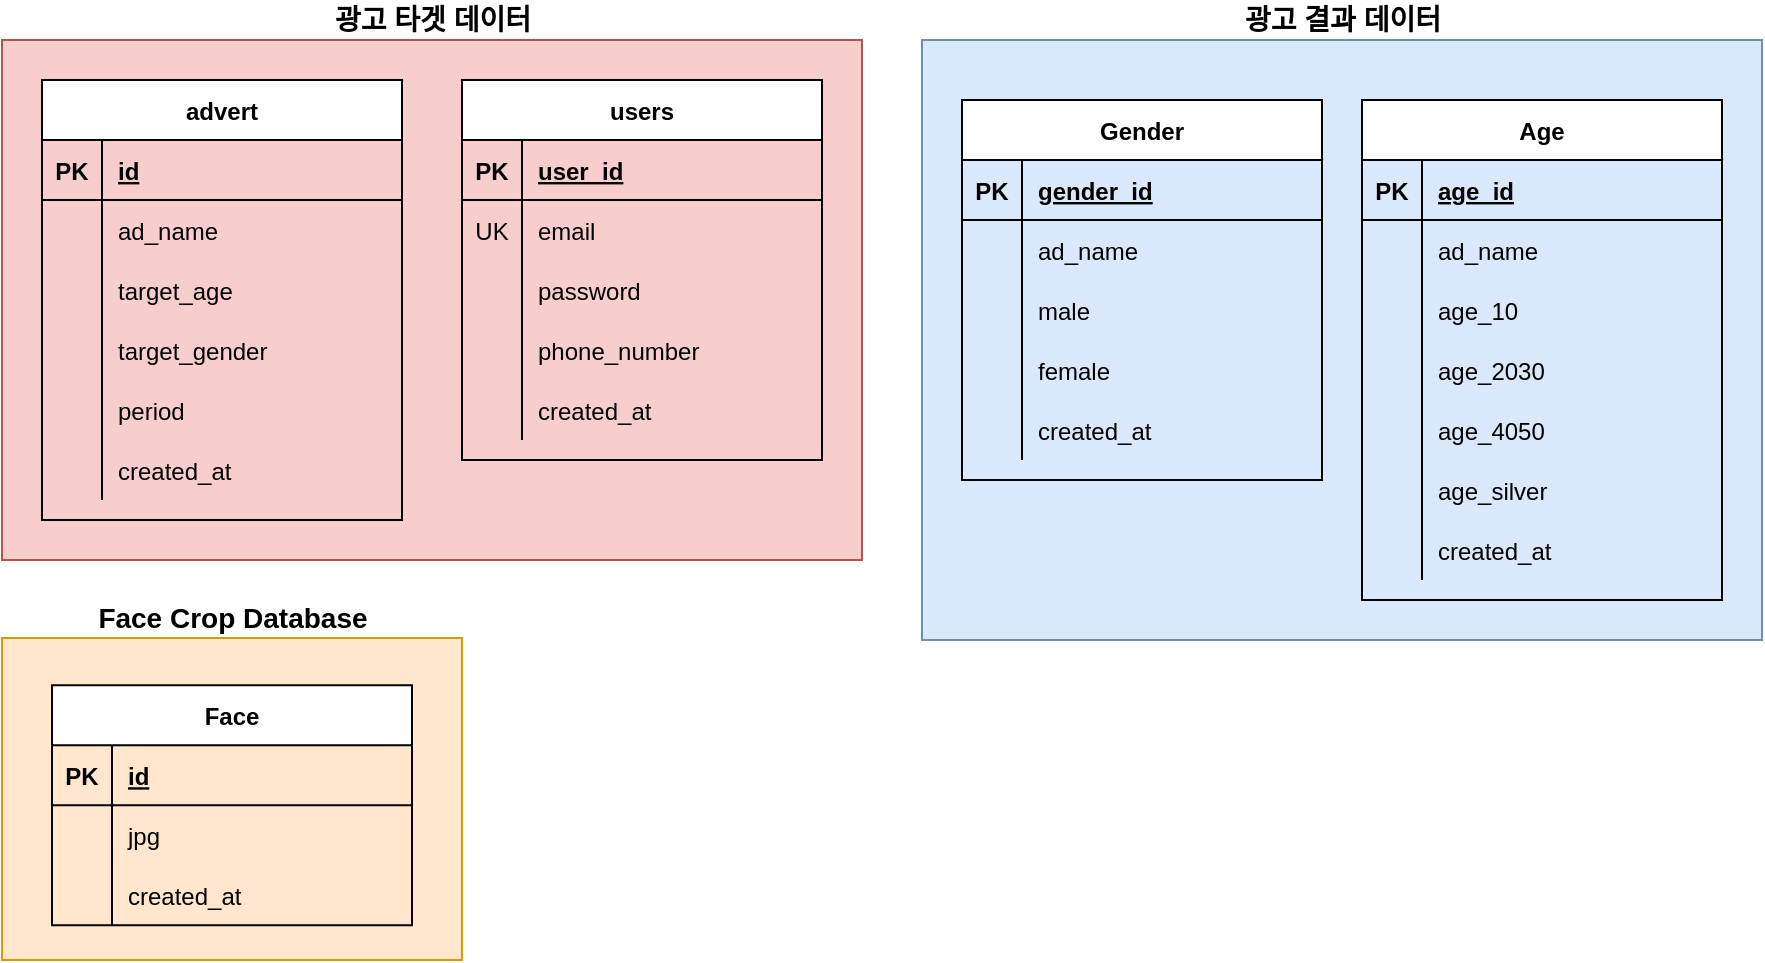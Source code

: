 <mxfile version="14.6.11" type="github">
  <diagram id="CZwCJWjIGZkeecl9-mj0" name="Page-1">
    <mxGraphModel dx="1038" dy="548" grid="1" gridSize="10" guides="1" tooltips="1" connect="1" arrows="1" fold="1" page="1" pageScale="1" pageWidth="827" pageHeight="1169" math="0" shadow="0">
      <root>
        <mxCell id="0" />
        <mxCell id="1" parent="0" />
        <mxCell id="NMq6C22qTHDvg2JfIGmx-11" value="" style="group" parent="1" vertex="1" connectable="0">
          <mxGeometry x="40" y="340" width="230" height="180" as="geometry" />
        </mxCell>
        <mxCell id="LEYosAIyRrcLW5H4682l-14" value="" style="verticalLabelPosition=bottom;verticalAlign=top;html=1;shape=mxgraph.basic.rect;fillColor2=none;strokeWidth=1;size=20;indent=5;fillColor=#ffe6cc;strokeColor=#d79b00;" parent="NMq6C22qTHDvg2JfIGmx-11" vertex="1">
          <mxGeometry y="18.95" width="230" height="161.05" as="geometry" />
        </mxCell>
        <mxCell id="LEYosAIyRrcLW5H4682l-1" value="Face" style="shape=table;startSize=30;container=1;collapsible=1;childLayout=tableLayout;fixedRows=1;rowLines=0;fontStyle=1;align=center;resizeLast=1;" parent="NMq6C22qTHDvg2JfIGmx-11" vertex="1">
          <mxGeometry x="25" y="42.632" width="180" height="120" as="geometry" />
        </mxCell>
        <mxCell id="LEYosAIyRrcLW5H4682l-2" value="" style="shape=partialRectangle;collapsible=0;dropTarget=0;pointerEvents=0;fillColor=none;top=0;left=0;bottom=1;right=0;points=[[0,0.5],[1,0.5]];portConstraint=eastwest;" parent="LEYosAIyRrcLW5H4682l-1" vertex="1">
          <mxGeometry y="30" width="180" height="30" as="geometry" />
        </mxCell>
        <mxCell id="LEYosAIyRrcLW5H4682l-3" value="PK" style="shape=partialRectangle;connectable=0;fillColor=none;top=0;left=0;bottom=0;right=0;fontStyle=1;overflow=hidden;" parent="LEYosAIyRrcLW5H4682l-2" vertex="1">
          <mxGeometry width="30" height="30" as="geometry" />
        </mxCell>
        <mxCell id="LEYosAIyRrcLW5H4682l-4" value="id" style="shape=partialRectangle;connectable=0;fillColor=none;top=0;left=0;bottom=0;right=0;align=left;spacingLeft=6;fontStyle=5;overflow=hidden;" parent="LEYosAIyRrcLW5H4682l-2" vertex="1">
          <mxGeometry x="30" width="150" height="30" as="geometry" />
        </mxCell>
        <mxCell id="LEYosAIyRrcLW5H4682l-5" value="" style="shape=partialRectangle;collapsible=0;dropTarget=0;pointerEvents=0;fillColor=none;top=0;left=0;bottom=0;right=0;points=[[0,0.5],[1,0.5]];portConstraint=eastwest;" parent="LEYosAIyRrcLW5H4682l-1" vertex="1">
          <mxGeometry y="60" width="180" height="30" as="geometry" />
        </mxCell>
        <mxCell id="LEYosAIyRrcLW5H4682l-6" value="" style="shape=partialRectangle;connectable=0;fillColor=none;top=0;left=0;bottom=0;right=0;editable=1;overflow=hidden;" parent="LEYosAIyRrcLW5H4682l-5" vertex="1">
          <mxGeometry width="30" height="30" as="geometry" />
        </mxCell>
        <mxCell id="LEYosAIyRrcLW5H4682l-7" value="jpg" style="shape=partialRectangle;connectable=0;fillColor=none;top=0;left=0;bottom=0;right=0;align=left;spacingLeft=6;overflow=hidden;" parent="LEYosAIyRrcLW5H4682l-5" vertex="1">
          <mxGeometry x="30" width="150" height="30" as="geometry" />
        </mxCell>
        <mxCell id="LEYosAIyRrcLW5H4682l-17" value="" style="shape=partialRectangle;collapsible=0;dropTarget=0;pointerEvents=0;fillColor=none;top=0;left=0;bottom=0;right=0;points=[[0,0.5],[1,0.5]];portConstraint=eastwest;" parent="LEYosAIyRrcLW5H4682l-1" vertex="1">
          <mxGeometry y="90" width="180" height="30" as="geometry" />
        </mxCell>
        <mxCell id="LEYosAIyRrcLW5H4682l-18" value="" style="shape=partialRectangle;connectable=0;fillColor=none;top=0;left=0;bottom=0;right=0;editable=1;overflow=hidden;" parent="LEYosAIyRrcLW5H4682l-17" vertex="1">
          <mxGeometry width="30" height="30" as="geometry" />
        </mxCell>
        <mxCell id="LEYosAIyRrcLW5H4682l-19" value="created_at" style="shape=partialRectangle;connectable=0;fillColor=none;top=0;left=0;bottom=0;right=0;align=left;spacingLeft=6;overflow=hidden;" parent="LEYosAIyRrcLW5H4682l-17" vertex="1">
          <mxGeometry x="30" width="150" height="30" as="geometry" />
        </mxCell>
        <mxCell id="LEYosAIyRrcLW5H4682l-15" value="&lt;font style=&quot;font-size: 14px&quot;&gt;&lt;b&gt;Face Crop Database&lt;/b&gt;&lt;/font&gt;" style="text;html=1;strokeColor=none;fillColor=none;align=center;verticalAlign=middle;whiteSpace=wrap;rounded=0;" parent="NMq6C22qTHDvg2JfIGmx-11" vertex="1">
          <mxGeometry x="37.5" width="155" height="18.947" as="geometry" />
        </mxCell>
        <mxCell id="NMq6C22qTHDvg2JfIGmx-36" value="" style="group" parent="1" vertex="1" connectable="0">
          <mxGeometry x="500" y="40" width="420" height="320" as="geometry" />
        </mxCell>
        <mxCell id="LEYosAIyRrcLW5H4682l-59" value="" style="rounded=0;whiteSpace=wrap;html=1;fillColor=#dae8fc;strokeColor=#6c8ebf;" parent="NMq6C22qTHDvg2JfIGmx-36" vertex="1">
          <mxGeometry y="20" width="420" height="300" as="geometry" />
        </mxCell>
        <mxCell id="LEYosAIyRrcLW5H4682l-20" value="Gender" style="shape=table;startSize=30;container=1;collapsible=1;childLayout=tableLayout;fixedRows=1;rowLines=0;fontStyle=1;align=center;resizeLast=1;" parent="NMq6C22qTHDvg2JfIGmx-36" vertex="1">
          <mxGeometry x="20" y="50" width="180" height="190" as="geometry" />
        </mxCell>
        <mxCell id="LEYosAIyRrcLW5H4682l-21" value="" style="shape=partialRectangle;collapsible=0;dropTarget=0;pointerEvents=0;fillColor=none;top=0;left=0;bottom=1;right=0;points=[[0,0.5],[1,0.5]];portConstraint=eastwest;" parent="LEYosAIyRrcLW5H4682l-20" vertex="1">
          <mxGeometry y="30" width="180" height="30" as="geometry" />
        </mxCell>
        <mxCell id="LEYosAIyRrcLW5H4682l-22" value="PK" style="shape=partialRectangle;connectable=0;fillColor=none;top=0;left=0;bottom=0;right=0;fontStyle=1;overflow=hidden;" parent="LEYosAIyRrcLW5H4682l-21" vertex="1">
          <mxGeometry width="30" height="30" as="geometry" />
        </mxCell>
        <mxCell id="LEYosAIyRrcLW5H4682l-23" value="gender_id" style="shape=partialRectangle;connectable=0;fillColor=none;top=0;left=0;bottom=0;right=0;align=left;spacingLeft=6;fontStyle=5;overflow=hidden;" parent="LEYosAIyRrcLW5H4682l-21" vertex="1">
          <mxGeometry x="30" width="150" height="30" as="geometry" />
        </mxCell>
        <mxCell id="LEYosAIyRrcLW5H4682l-27" value="" style="shape=partialRectangle;collapsible=0;dropTarget=0;pointerEvents=0;fillColor=none;top=0;left=0;bottom=0;right=0;points=[[0,0.5],[1,0.5]];portConstraint=eastwest;" parent="LEYosAIyRrcLW5H4682l-20" vertex="1">
          <mxGeometry y="60" width="180" height="30" as="geometry" />
        </mxCell>
        <mxCell id="LEYosAIyRrcLW5H4682l-28" value="" style="shape=partialRectangle;connectable=0;fillColor=none;top=0;left=0;bottom=0;right=0;editable=1;overflow=hidden;" parent="LEYosAIyRrcLW5H4682l-27" vertex="1">
          <mxGeometry width="30" height="30" as="geometry" />
        </mxCell>
        <mxCell id="LEYosAIyRrcLW5H4682l-29" value="ad_name" style="shape=partialRectangle;connectable=0;fillColor=none;top=0;left=0;bottom=0;right=0;align=left;spacingLeft=6;overflow=hidden;" parent="LEYosAIyRrcLW5H4682l-27" vertex="1">
          <mxGeometry x="30" width="150" height="30" as="geometry" />
        </mxCell>
        <mxCell id="LEYosAIyRrcLW5H4682l-24" value="" style="shape=partialRectangle;collapsible=0;dropTarget=0;pointerEvents=0;fillColor=none;top=0;left=0;bottom=0;right=0;points=[[0,0.5],[1,0.5]];portConstraint=eastwest;" parent="LEYosAIyRrcLW5H4682l-20" vertex="1">
          <mxGeometry y="90" width="180" height="30" as="geometry" />
        </mxCell>
        <mxCell id="LEYosAIyRrcLW5H4682l-25" value="" style="shape=partialRectangle;connectable=0;fillColor=none;top=0;left=0;bottom=0;right=0;editable=1;overflow=hidden;" parent="LEYosAIyRrcLW5H4682l-24" vertex="1">
          <mxGeometry width="30" height="30" as="geometry" />
        </mxCell>
        <mxCell id="LEYosAIyRrcLW5H4682l-26" value="male" style="shape=partialRectangle;connectable=0;fillColor=none;top=0;left=0;bottom=0;right=0;align=left;spacingLeft=6;overflow=hidden;" parent="LEYosAIyRrcLW5H4682l-24" vertex="1">
          <mxGeometry x="30" width="150" height="30" as="geometry" />
        </mxCell>
        <mxCell id="LPHKaq7oWmHZmCA3a_iF-7" value="" style="shape=partialRectangle;collapsible=0;dropTarget=0;pointerEvents=0;fillColor=none;top=0;left=0;bottom=0;right=0;points=[[0,0.5],[1,0.5]];portConstraint=eastwest;" parent="LEYosAIyRrcLW5H4682l-20" vertex="1">
          <mxGeometry y="120" width="180" height="30" as="geometry" />
        </mxCell>
        <mxCell id="LPHKaq7oWmHZmCA3a_iF-8" value="" style="shape=partialRectangle;connectable=0;fillColor=none;top=0;left=0;bottom=0;right=0;editable=1;overflow=hidden;" parent="LPHKaq7oWmHZmCA3a_iF-7" vertex="1">
          <mxGeometry width="30" height="30" as="geometry" />
        </mxCell>
        <mxCell id="LPHKaq7oWmHZmCA3a_iF-9" value="female" style="shape=partialRectangle;connectable=0;fillColor=none;top=0;left=0;bottom=0;right=0;align=left;spacingLeft=6;overflow=hidden;" parent="LPHKaq7oWmHZmCA3a_iF-7" vertex="1">
          <mxGeometry x="30" width="150" height="30" as="geometry" />
        </mxCell>
        <mxCell id="LEYosAIyRrcLW5H4682l-30" value="" style="shape=partialRectangle;collapsible=0;dropTarget=0;pointerEvents=0;fillColor=none;top=0;left=0;bottom=0;right=0;points=[[0,0.5],[1,0.5]];portConstraint=eastwest;" parent="LEYosAIyRrcLW5H4682l-20" vertex="1">
          <mxGeometry y="150" width="180" height="30" as="geometry" />
        </mxCell>
        <mxCell id="LEYosAIyRrcLW5H4682l-31" value="" style="shape=partialRectangle;connectable=0;fillColor=none;top=0;left=0;bottom=0;right=0;editable=1;overflow=hidden;" parent="LEYosAIyRrcLW5H4682l-30" vertex="1">
          <mxGeometry width="30" height="30" as="geometry" />
        </mxCell>
        <mxCell id="LEYosAIyRrcLW5H4682l-32" value="created_at" style="shape=partialRectangle;connectable=0;fillColor=none;top=0;left=0;bottom=0;right=0;align=left;spacingLeft=6;overflow=hidden;" parent="LEYosAIyRrcLW5H4682l-30" vertex="1">
          <mxGeometry x="30" width="150" height="30" as="geometry" />
        </mxCell>
        <mxCell id="LEYosAIyRrcLW5H4682l-33" value="Age" style="shape=table;startSize=30;container=1;collapsible=1;childLayout=tableLayout;fixedRows=1;rowLines=0;fontStyle=1;align=center;resizeLast=1;" parent="NMq6C22qTHDvg2JfIGmx-36" vertex="1">
          <mxGeometry x="220" y="50" width="180" height="250" as="geometry" />
        </mxCell>
        <mxCell id="LEYosAIyRrcLW5H4682l-34" value="" style="shape=partialRectangle;collapsible=0;dropTarget=0;pointerEvents=0;fillColor=none;top=0;left=0;bottom=1;right=0;points=[[0,0.5],[1,0.5]];portConstraint=eastwest;" parent="LEYosAIyRrcLW5H4682l-33" vertex="1">
          <mxGeometry y="30" width="180" height="30" as="geometry" />
        </mxCell>
        <mxCell id="LEYosAIyRrcLW5H4682l-35" value="PK" style="shape=partialRectangle;connectable=0;fillColor=none;top=0;left=0;bottom=0;right=0;fontStyle=1;overflow=hidden;" parent="LEYosAIyRrcLW5H4682l-34" vertex="1">
          <mxGeometry width="30" height="30" as="geometry" />
        </mxCell>
        <mxCell id="LEYosAIyRrcLW5H4682l-36" value="age_id" style="shape=partialRectangle;connectable=0;fillColor=none;top=0;left=0;bottom=0;right=0;align=left;spacingLeft=6;fontStyle=5;overflow=hidden;" parent="LEYosAIyRrcLW5H4682l-34" vertex="1">
          <mxGeometry x="30" width="150" height="30" as="geometry" />
        </mxCell>
        <mxCell id="LEYosAIyRrcLW5H4682l-40" value="" style="shape=partialRectangle;collapsible=0;dropTarget=0;pointerEvents=0;fillColor=none;top=0;left=0;bottom=0;right=0;points=[[0,0.5],[1,0.5]];portConstraint=eastwest;" parent="LEYosAIyRrcLW5H4682l-33" vertex="1">
          <mxGeometry y="60" width="180" height="30" as="geometry" />
        </mxCell>
        <mxCell id="LEYosAIyRrcLW5H4682l-41" value="" style="shape=partialRectangle;connectable=0;fillColor=none;top=0;left=0;bottom=0;right=0;editable=1;overflow=hidden;" parent="LEYosAIyRrcLW5H4682l-40" vertex="1">
          <mxGeometry width="30" height="30" as="geometry" />
        </mxCell>
        <mxCell id="LEYosAIyRrcLW5H4682l-42" value="ad_name" style="shape=partialRectangle;connectable=0;fillColor=none;top=0;left=0;bottom=0;right=0;align=left;spacingLeft=6;overflow=hidden;" parent="LEYosAIyRrcLW5H4682l-40" vertex="1">
          <mxGeometry x="30" width="150" height="30" as="geometry" />
        </mxCell>
        <mxCell id="LEYosAIyRrcLW5H4682l-37" value="" style="shape=partialRectangle;collapsible=0;dropTarget=0;pointerEvents=0;fillColor=none;top=0;left=0;bottom=0;right=0;points=[[0,0.5],[1,0.5]];portConstraint=eastwest;" parent="LEYosAIyRrcLW5H4682l-33" vertex="1">
          <mxGeometry y="90" width="180" height="30" as="geometry" />
        </mxCell>
        <mxCell id="LEYosAIyRrcLW5H4682l-38" value="" style="shape=partialRectangle;connectable=0;fillColor=none;top=0;left=0;bottom=0;right=0;editable=1;overflow=hidden;" parent="LEYosAIyRrcLW5H4682l-37" vertex="1">
          <mxGeometry width="30" height="30" as="geometry" />
        </mxCell>
        <mxCell id="LEYosAIyRrcLW5H4682l-39" value="age_10" style="shape=partialRectangle;connectable=0;fillColor=none;top=0;left=0;bottom=0;right=0;align=left;spacingLeft=6;overflow=hidden;" parent="LEYosAIyRrcLW5H4682l-37" vertex="1">
          <mxGeometry x="30" width="150" height="30" as="geometry" />
        </mxCell>
        <mxCell id="LPHKaq7oWmHZmCA3a_iF-1" value="" style="shape=partialRectangle;collapsible=0;dropTarget=0;pointerEvents=0;fillColor=none;top=0;left=0;bottom=0;right=0;points=[[0,0.5],[1,0.5]];portConstraint=eastwest;" parent="LEYosAIyRrcLW5H4682l-33" vertex="1">
          <mxGeometry y="120" width="180" height="30" as="geometry" />
        </mxCell>
        <mxCell id="LPHKaq7oWmHZmCA3a_iF-2" value="" style="shape=partialRectangle;connectable=0;fillColor=none;top=0;left=0;bottom=0;right=0;editable=1;overflow=hidden;" parent="LPHKaq7oWmHZmCA3a_iF-1" vertex="1">
          <mxGeometry width="30" height="30" as="geometry" />
        </mxCell>
        <mxCell id="LPHKaq7oWmHZmCA3a_iF-3" value="age_2030" style="shape=partialRectangle;connectable=0;fillColor=none;top=0;left=0;bottom=0;right=0;align=left;spacingLeft=6;overflow=hidden;" parent="LPHKaq7oWmHZmCA3a_iF-1" vertex="1">
          <mxGeometry x="30" width="150" height="30" as="geometry" />
        </mxCell>
        <mxCell id="LPHKaq7oWmHZmCA3a_iF-4" value="" style="shape=partialRectangle;collapsible=0;dropTarget=0;pointerEvents=0;fillColor=none;top=0;left=0;bottom=0;right=0;points=[[0,0.5],[1,0.5]];portConstraint=eastwest;" parent="LEYosAIyRrcLW5H4682l-33" vertex="1">
          <mxGeometry y="150" width="180" height="30" as="geometry" />
        </mxCell>
        <mxCell id="LPHKaq7oWmHZmCA3a_iF-5" value="" style="shape=partialRectangle;connectable=0;fillColor=none;top=0;left=0;bottom=0;right=0;editable=1;overflow=hidden;" parent="LPHKaq7oWmHZmCA3a_iF-4" vertex="1">
          <mxGeometry width="30" height="30" as="geometry" />
        </mxCell>
        <mxCell id="LPHKaq7oWmHZmCA3a_iF-6" value="age_4050" style="shape=partialRectangle;connectable=0;fillColor=none;top=0;left=0;bottom=0;right=0;align=left;spacingLeft=6;overflow=hidden;" parent="LPHKaq7oWmHZmCA3a_iF-4" vertex="1">
          <mxGeometry x="30" width="150" height="30" as="geometry" />
        </mxCell>
        <mxCell id="LPHKaq7oWmHZmCA3a_iF-13" value="" style="shape=partialRectangle;collapsible=0;dropTarget=0;pointerEvents=0;fillColor=none;top=0;left=0;bottom=0;right=0;points=[[0,0.5],[1,0.5]];portConstraint=eastwest;" parent="LEYosAIyRrcLW5H4682l-33" vertex="1">
          <mxGeometry y="180" width="180" height="30" as="geometry" />
        </mxCell>
        <mxCell id="LPHKaq7oWmHZmCA3a_iF-14" value="" style="shape=partialRectangle;connectable=0;fillColor=none;top=0;left=0;bottom=0;right=0;editable=1;overflow=hidden;" parent="LPHKaq7oWmHZmCA3a_iF-13" vertex="1">
          <mxGeometry width="30" height="30" as="geometry" />
        </mxCell>
        <mxCell id="LPHKaq7oWmHZmCA3a_iF-15" value="age_silver" style="shape=partialRectangle;connectable=0;fillColor=none;top=0;left=0;bottom=0;right=0;align=left;spacingLeft=6;overflow=hidden;" parent="LPHKaq7oWmHZmCA3a_iF-13" vertex="1">
          <mxGeometry x="30" width="150" height="30" as="geometry" />
        </mxCell>
        <mxCell id="LEYosAIyRrcLW5H4682l-43" value="" style="shape=partialRectangle;collapsible=0;dropTarget=0;pointerEvents=0;fillColor=none;top=0;left=0;bottom=0;right=0;points=[[0,0.5],[1,0.5]];portConstraint=eastwest;" parent="LEYosAIyRrcLW5H4682l-33" vertex="1">
          <mxGeometry y="210" width="180" height="30" as="geometry" />
        </mxCell>
        <mxCell id="LEYosAIyRrcLW5H4682l-44" value="" style="shape=partialRectangle;connectable=0;fillColor=none;top=0;left=0;bottom=0;right=0;editable=1;overflow=hidden;" parent="LEYosAIyRrcLW5H4682l-43" vertex="1">
          <mxGeometry width="30" height="30" as="geometry" />
        </mxCell>
        <mxCell id="LEYosAIyRrcLW5H4682l-45" value="created_at" style="shape=partialRectangle;connectable=0;fillColor=none;top=0;left=0;bottom=0;right=0;align=left;spacingLeft=6;overflow=hidden;" parent="LEYosAIyRrcLW5H4682l-43" vertex="1">
          <mxGeometry x="30" width="150" height="30" as="geometry" />
        </mxCell>
        <mxCell id="LEYosAIyRrcLW5H4682l-60" value="&lt;font style=&quot;font-size: 14px&quot;&gt;&lt;b&gt;광고 결과 데이터&lt;/b&gt;&lt;/font&gt;" style="text;html=1;strokeColor=none;fillColor=none;align=center;verticalAlign=middle;whiteSpace=wrap;rounded=0;" parent="NMq6C22qTHDvg2JfIGmx-36" vertex="1">
          <mxGeometry x="147.5" width="125" height="20" as="geometry" />
        </mxCell>
        <mxCell id="ey0Boj9N8YUETdCIdIQX-1" value="" style="group" vertex="1" connectable="0" parent="1">
          <mxGeometry x="40" y="40" width="430" height="280" as="geometry" />
        </mxCell>
        <mxCell id="LEYosAIyRrcLW5H4682l-61" value="" style="rounded=0;whiteSpace=wrap;html=1;fillColor=#f8cecc;strokeColor=#b85450;" parent="ey0Boj9N8YUETdCIdIQX-1" vertex="1">
          <mxGeometry y="20" width="430" height="260" as="geometry" />
        </mxCell>
        <mxCell id="LEYosAIyRrcLW5H4682l-62" value="users" style="shape=table;startSize=30;container=1;collapsible=1;childLayout=tableLayout;fixedRows=1;rowLines=0;fontStyle=1;align=center;resizeLast=1;" parent="ey0Boj9N8YUETdCIdIQX-1" vertex="1">
          <mxGeometry x="230" y="40" width="180" height="190" as="geometry" />
        </mxCell>
        <mxCell id="LEYosAIyRrcLW5H4682l-63" value="" style="shape=partialRectangle;collapsible=0;dropTarget=0;pointerEvents=0;fillColor=none;top=0;left=0;bottom=1;right=0;points=[[0,0.5],[1,0.5]];portConstraint=eastwest;" parent="LEYosAIyRrcLW5H4682l-62" vertex="1">
          <mxGeometry y="30" width="180" height="30" as="geometry" />
        </mxCell>
        <mxCell id="LEYosAIyRrcLW5H4682l-64" value="PK" style="shape=partialRectangle;connectable=0;fillColor=none;top=0;left=0;bottom=0;right=0;fontStyle=1;overflow=hidden;" parent="LEYosAIyRrcLW5H4682l-63" vertex="1">
          <mxGeometry width="30" height="30" as="geometry" />
        </mxCell>
        <mxCell id="LEYosAIyRrcLW5H4682l-65" value="user_id" style="shape=partialRectangle;connectable=0;fillColor=none;top=0;left=0;bottom=0;right=0;align=left;spacingLeft=6;fontStyle=5;overflow=hidden;" parent="LEYosAIyRrcLW5H4682l-63" vertex="1">
          <mxGeometry x="30" width="150" height="30" as="geometry" />
        </mxCell>
        <mxCell id="LEYosAIyRrcLW5H4682l-66" value="" style="shape=partialRectangle;collapsible=0;dropTarget=0;pointerEvents=0;fillColor=none;top=0;left=0;bottom=0;right=0;points=[[0,0.5],[1,0.5]];portConstraint=eastwest;" parent="LEYosAIyRrcLW5H4682l-62" vertex="1">
          <mxGeometry y="60" width="180" height="30" as="geometry" />
        </mxCell>
        <mxCell id="LEYosAIyRrcLW5H4682l-67" value="UK" style="shape=partialRectangle;connectable=0;fillColor=none;top=0;left=0;bottom=0;right=0;editable=1;overflow=hidden;" parent="LEYosAIyRrcLW5H4682l-66" vertex="1">
          <mxGeometry width="30" height="30" as="geometry" />
        </mxCell>
        <mxCell id="LEYosAIyRrcLW5H4682l-68" value="email" style="shape=partialRectangle;connectable=0;fillColor=none;top=0;left=0;bottom=0;right=0;align=left;spacingLeft=6;overflow=hidden;" parent="LEYosAIyRrcLW5H4682l-66" vertex="1">
          <mxGeometry x="30" width="150" height="30" as="geometry" />
        </mxCell>
        <mxCell id="LEYosAIyRrcLW5H4682l-69" value="" style="shape=partialRectangle;collapsible=0;dropTarget=0;pointerEvents=0;fillColor=none;top=0;left=0;bottom=0;right=0;points=[[0,0.5],[1,0.5]];portConstraint=eastwest;" parent="LEYosAIyRrcLW5H4682l-62" vertex="1">
          <mxGeometry y="90" width="180" height="30" as="geometry" />
        </mxCell>
        <mxCell id="LEYosAIyRrcLW5H4682l-70" value="" style="shape=partialRectangle;connectable=0;fillColor=none;top=0;left=0;bottom=0;right=0;editable=1;overflow=hidden;" parent="LEYosAIyRrcLW5H4682l-69" vertex="1">
          <mxGeometry width="30" height="30" as="geometry" />
        </mxCell>
        <mxCell id="LEYosAIyRrcLW5H4682l-71" value="password" style="shape=partialRectangle;connectable=0;fillColor=none;top=0;left=0;bottom=0;right=0;align=left;spacingLeft=6;overflow=hidden;" parent="LEYosAIyRrcLW5H4682l-69" vertex="1">
          <mxGeometry x="30" width="150" height="30" as="geometry" />
        </mxCell>
        <mxCell id="LEYosAIyRrcLW5H4682l-72" value="" style="shape=partialRectangle;collapsible=0;dropTarget=0;pointerEvents=0;fillColor=none;top=0;left=0;bottom=0;right=0;points=[[0,0.5],[1,0.5]];portConstraint=eastwest;" parent="LEYosAIyRrcLW5H4682l-62" vertex="1">
          <mxGeometry y="120" width="180" height="30" as="geometry" />
        </mxCell>
        <mxCell id="LEYosAIyRrcLW5H4682l-73" value="" style="shape=partialRectangle;connectable=0;fillColor=none;top=0;left=0;bottom=0;right=0;editable=1;overflow=hidden;" parent="LEYosAIyRrcLW5H4682l-72" vertex="1">
          <mxGeometry width="30" height="30" as="geometry" />
        </mxCell>
        <mxCell id="LEYosAIyRrcLW5H4682l-74" value="phone_number" style="shape=partialRectangle;connectable=0;fillColor=none;top=0;left=0;bottom=0;right=0;align=left;spacingLeft=6;overflow=hidden;" parent="LEYosAIyRrcLW5H4682l-72" vertex="1">
          <mxGeometry x="30" width="150" height="30" as="geometry" />
        </mxCell>
        <mxCell id="LPHKaq7oWmHZmCA3a_iF-41" value="" style="shape=partialRectangle;collapsible=0;dropTarget=0;pointerEvents=0;fillColor=none;top=0;left=0;bottom=0;right=0;points=[[0,0.5],[1,0.5]];portConstraint=eastwest;" parent="LEYosAIyRrcLW5H4682l-62" vertex="1">
          <mxGeometry y="150" width="180" height="30" as="geometry" />
        </mxCell>
        <mxCell id="LPHKaq7oWmHZmCA3a_iF-42" value="" style="shape=partialRectangle;connectable=0;fillColor=none;top=0;left=0;bottom=0;right=0;editable=1;overflow=hidden;" parent="LPHKaq7oWmHZmCA3a_iF-41" vertex="1">
          <mxGeometry width="30" height="30" as="geometry" />
        </mxCell>
        <mxCell id="LPHKaq7oWmHZmCA3a_iF-43" value="created_at" style="shape=partialRectangle;connectable=0;fillColor=none;top=0;left=0;bottom=0;right=0;align=left;spacingLeft=6;overflow=hidden;" parent="LPHKaq7oWmHZmCA3a_iF-41" vertex="1">
          <mxGeometry x="30" width="150" height="30" as="geometry" />
        </mxCell>
        <mxCell id="LEYosAIyRrcLW5H4682l-88" value="&lt;span style=&quot;font-size: 14px&quot;&gt;&lt;b&gt;광고 타겟 데이터&lt;/b&gt;&lt;/span&gt;" style="text;html=1;strokeColor=none;fillColor=none;align=center;verticalAlign=middle;whiteSpace=wrap;rounded=0;" parent="ey0Boj9N8YUETdCIdIQX-1" vertex="1">
          <mxGeometry x="152.5" width="125" height="20" as="geometry" />
        </mxCell>
        <mxCell id="LPHKaq7oWmHZmCA3a_iF-44" value="advert" style="shape=table;startSize=30;container=1;collapsible=1;childLayout=tableLayout;fixedRows=1;rowLines=0;fontStyle=1;align=center;resizeLast=1;" parent="ey0Boj9N8YUETdCIdIQX-1" vertex="1">
          <mxGeometry x="20" y="40" width="180" height="220" as="geometry" />
        </mxCell>
        <mxCell id="LPHKaq7oWmHZmCA3a_iF-45" value="" style="shape=partialRectangle;collapsible=0;dropTarget=0;pointerEvents=0;fillColor=none;top=0;left=0;bottom=1;right=0;points=[[0,0.5],[1,0.5]];portConstraint=eastwest;" parent="LPHKaq7oWmHZmCA3a_iF-44" vertex="1">
          <mxGeometry y="30" width="180" height="30" as="geometry" />
        </mxCell>
        <mxCell id="LPHKaq7oWmHZmCA3a_iF-46" value="PK" style="shape=partialRectangle;connectable=0;fillColor=none;top=0;left=0;bottom=0;right=0;fontStyle=1;overflow=hidden;" parent="LPHKaq7oWmHZmCA3a_iF-45" vertex="1">
          <mxGeometry width="30" height="30" as="geometry" />
        </mxCell>
        <mxCell id="LPHKaq7oWmHZmCA3a_iF-47" value="id" style="shape=partialRectangle;connectable=0;fillColor=none;top=0;left=0;bottom=0;right=0;align=left;spacingLeft=6;fontStyle=5;overflow=hidden;" parent="LPHKaq7oWmHZmCA3a_iF-45" vertex="1">
          <mxGeometry x="30" width="150" height="30" as="geometry" />
        </mxCell>
        <mxCell id="LPHKaq7oWmHZmCA3a_iF-48" value="" style="shape=partialRectangle;collapsible=0;dropTarget=0;pointerEvents=0;fillColor=none;top=0;left=0;bottom=0;right=0;points=[[0,0.5],[1,0.5]];portConstraint=eastwest;" parent="LPHKaq7oWmHZmCA3a_iF-44" vertex="1">
          <mxGeometry y="60" width="180" height="30" as="geometry" />
        </mxCell>
        <mxCell id="LPHKaq7oWmHZmCA3a_iF-49" value="" style="shape=partialRectangle;connectable=0;fillColor=none;top=0;left=0;bottom=0;right=0;editable=1;overflow=hidden;" parent="LPHKaq7oWmHZmCA3a_iF-48" vertex="1">
          <mxGeometry width="30" height="30" as="geometry" />
        </mxCell>
        <mxCell id="LPHKaq7oWmHZmCA3a_iF-50" value="ad_name" style="shape=partialRectangle;connectable=0;fillColor=none;top=0;left=0;bottom=0;right=0;align=left;spacingLeft=6;overflow=hidden;" parent="LPHKaq7oWmHZmCA3a_iF-48" vertex="1">
          <mxGeometry x="30" width="150" height="30" as="geometry" />
        </mxCell>
        <mxCell id="NMq6C22qTHDvg2JfIGmx-1" value="" style="shape=partialRectangle;collapsible=0;dropTarget=0;pointerEvents=0;fillColor=none;top=0;left=0;bottom=0;right=0;points=[[0,0.5],[1,0.5]];portConstraint=eastwest;" parent="LPHKaq7oWmHZmCA3a_iF-44" vertex="1">
          <mxGeometry y="90" width="180" height="30" as="geometry" />
        </mxCell>
        <mxCell id="NMq6C22qTHDvg2JfIGmx-2" value="" style="shape=partialRectangle;connectable=0;fillColor=none;top=0;left=0;bottom=0;right=0;editable=1;overflow=hidden;" parent="NMq6C22qTHDvg2JfIGmx-1" vertex="1">
          <mxGeometry width="30" height="30" as="geometry" />
        </mxCell>
        <mxCell id="NMq6C22qTHDvg2JfIGmx-3" value="target_age" style="shape=partialRectangle;connectable=0;fillColor=none;top=0;left=0;bottom=0;right=0;align=left;spacingLeft=6;overflow=hidden;" parent="NMq6C22qTHDvg2JfIGmx-1" vertex="1">
          <mxGeometry x="30" width="150" height="30" as="geometry" />
        </mxCell>
        <mxCell id="NMq6C22qTHDvg2JfIGmx-7" value="" style="shape=partialRectangle;collapsible=0;dropTarget=0;pointerEvents=0;fillColor=none;top=0;left=0;bottom=0;right=0;points=[[0,0.5],[1,0.5]];portConstraint=eastwest;" parent="LPHKaq7oWmHZmCA3a_iF-44" vertex="1">
          <mxGeometry y="120" width="180" height="30" as="geometry" />
        </mxCell>
        <mxCell id="NMq6C22qTHDvg2JfIGmx-8" value="" style="shape=partialRectangle;connectable=0;fillColor=none;top=0;left=0;bottom=0;right=0;editable=1;overflow=hidden;" parent="NMq6C22qTHDvg2JfIGmx-7" vertex="1">
          <mxGeometry width="30" height="30" as="geometry" />
        </mxCell>
        <mxCell id="NMq6C22qTHDvg2JfIGmx-9" value="target_gender" style="shape=partialRectangle;connectable=0;fillColor=none;top=0;left=0;bottom=0;right=0;align=left;spacingLeft=6;overflow=hidden;" parent="NMq6C22qTHDvg2JfIGmx-7" vertex="1">
          <mxGeometry x="30" width="150" height="30" as="geometry" />
        </mxCell>
        <mxCell id="NMq6C22qTHDvg2JfIGmx-28" value="" style="shape=partialRectangle;collapsible=0;dropTarget=0;pointerEvents=0;fillColor=none;top=0;left=0;bottom=0;right=0;points=[[0,0.5],[1,0.5]];portConstraint=eastwest;" parent="LPHKaq7oWmHZmCA3a_iF-44" vertex="1">
          <mxGeometry y="150" width="180" height="30" as="geometry" />
        </mxCell>
        <mxCell id="NMq6C22qTHDvg2JfIGmx-29" value="" style="shape=partialRectangle;connectable=0;fillColor=none;top=0;left=0;bottom=0;right=0;editable=1;overflow=hidden;" parent="NMq6C22qTHDvg2JfIGmx-28" vertex="1">
          <mxGeometry width="30" height="30" as="geometry" />
        </mxCell>
        <mxCell id="NMq6C22qTHDvg2JfIGmx-30" value="period" style="shape=partialRectangle;connectable=0;fillColor=none;top=0;left=0;bottom=0;right=0;align=left;spacingLeft=6;overflow=hidden;" parent="NMq6C22qTHDvg2JfIGmx-28" vertex="1">
          <mxGeometry x="30" width="150" height="30" as="geometry" />
        </mxCell>
        <mxCell id="NMq6C22qTHDvg2JfIGmx-4" value="" style="shape=partialRectangle;collapsible=0;dropTarget=0;pointerEvents=0;fillColor=none;top=0;left=0;bottom=0;right=0;points=[[0,0.5],[1,0.5]];portConstraint=eastwest;" parent="LPHKaq7oWmHZmCA3a_iF-44" vertex="1">
          <mxGeometry y="180" width="180" height="30" as="geometry" />
        </mxCell>
        <mxCell id="NMq6C22qTHDvg2JfIGmx-5" value="" style="shape=partialRectangle;connectable=0;fillColor=none;top=0;left=0;bottom=0;right=0;editable=1;overflow=hidden;" parent="NMq6C22qTHDvg2JfIGmx-4" vertex="1">
          <mxGeometry width="30" height="30" as="geometry" />
        </mxCell>
        <mxCell id="NMq6C22qTHDvg2JfIGmx-6" value="created_at" style="shape=partialRectangle;connectable=0;fillColor=none;top=0;left=0;bottom=0;right=0;align=left;spacingLeft=6;overflow=hidden;" parent="NMq6C22qTHDvg2JfIGmx-4" vertex="1">
          <mxGeometry x="30" width="150" height="30" as="geometry" />
        </mxCell>
      </root>
    </mxGraphModel>
  </diagram>
</mxfile>
